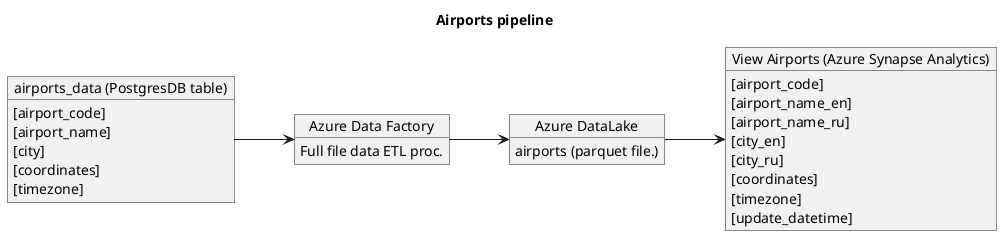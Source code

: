 @startuml
left to right direction
' Horizontal lines: -->, <--, <-->
' Vertical lines: ->, <-, <->
title Airports pipeline

object "airports_data (PostgresDB table)" as i
i : [airport_code]
i : [airport_name]
i : [city]
i : [coordinates]
i : [timezone]

object "Azure Data Factory" as a
a : Full file data ETL proc.

object "Azure DataLake" as f
f : airports (parquet file.)

object "View Airports (Azure Synapse Analytics)" as s
s : [airport_code]
s : [airport_name_en]
s : [airport_name_ru]
s : [city_en]
s : [city_ru]
s : [coordinates]
s : [timezone]
s : [update_datetime]

i --> a
a --> f
f --> s
@enduml